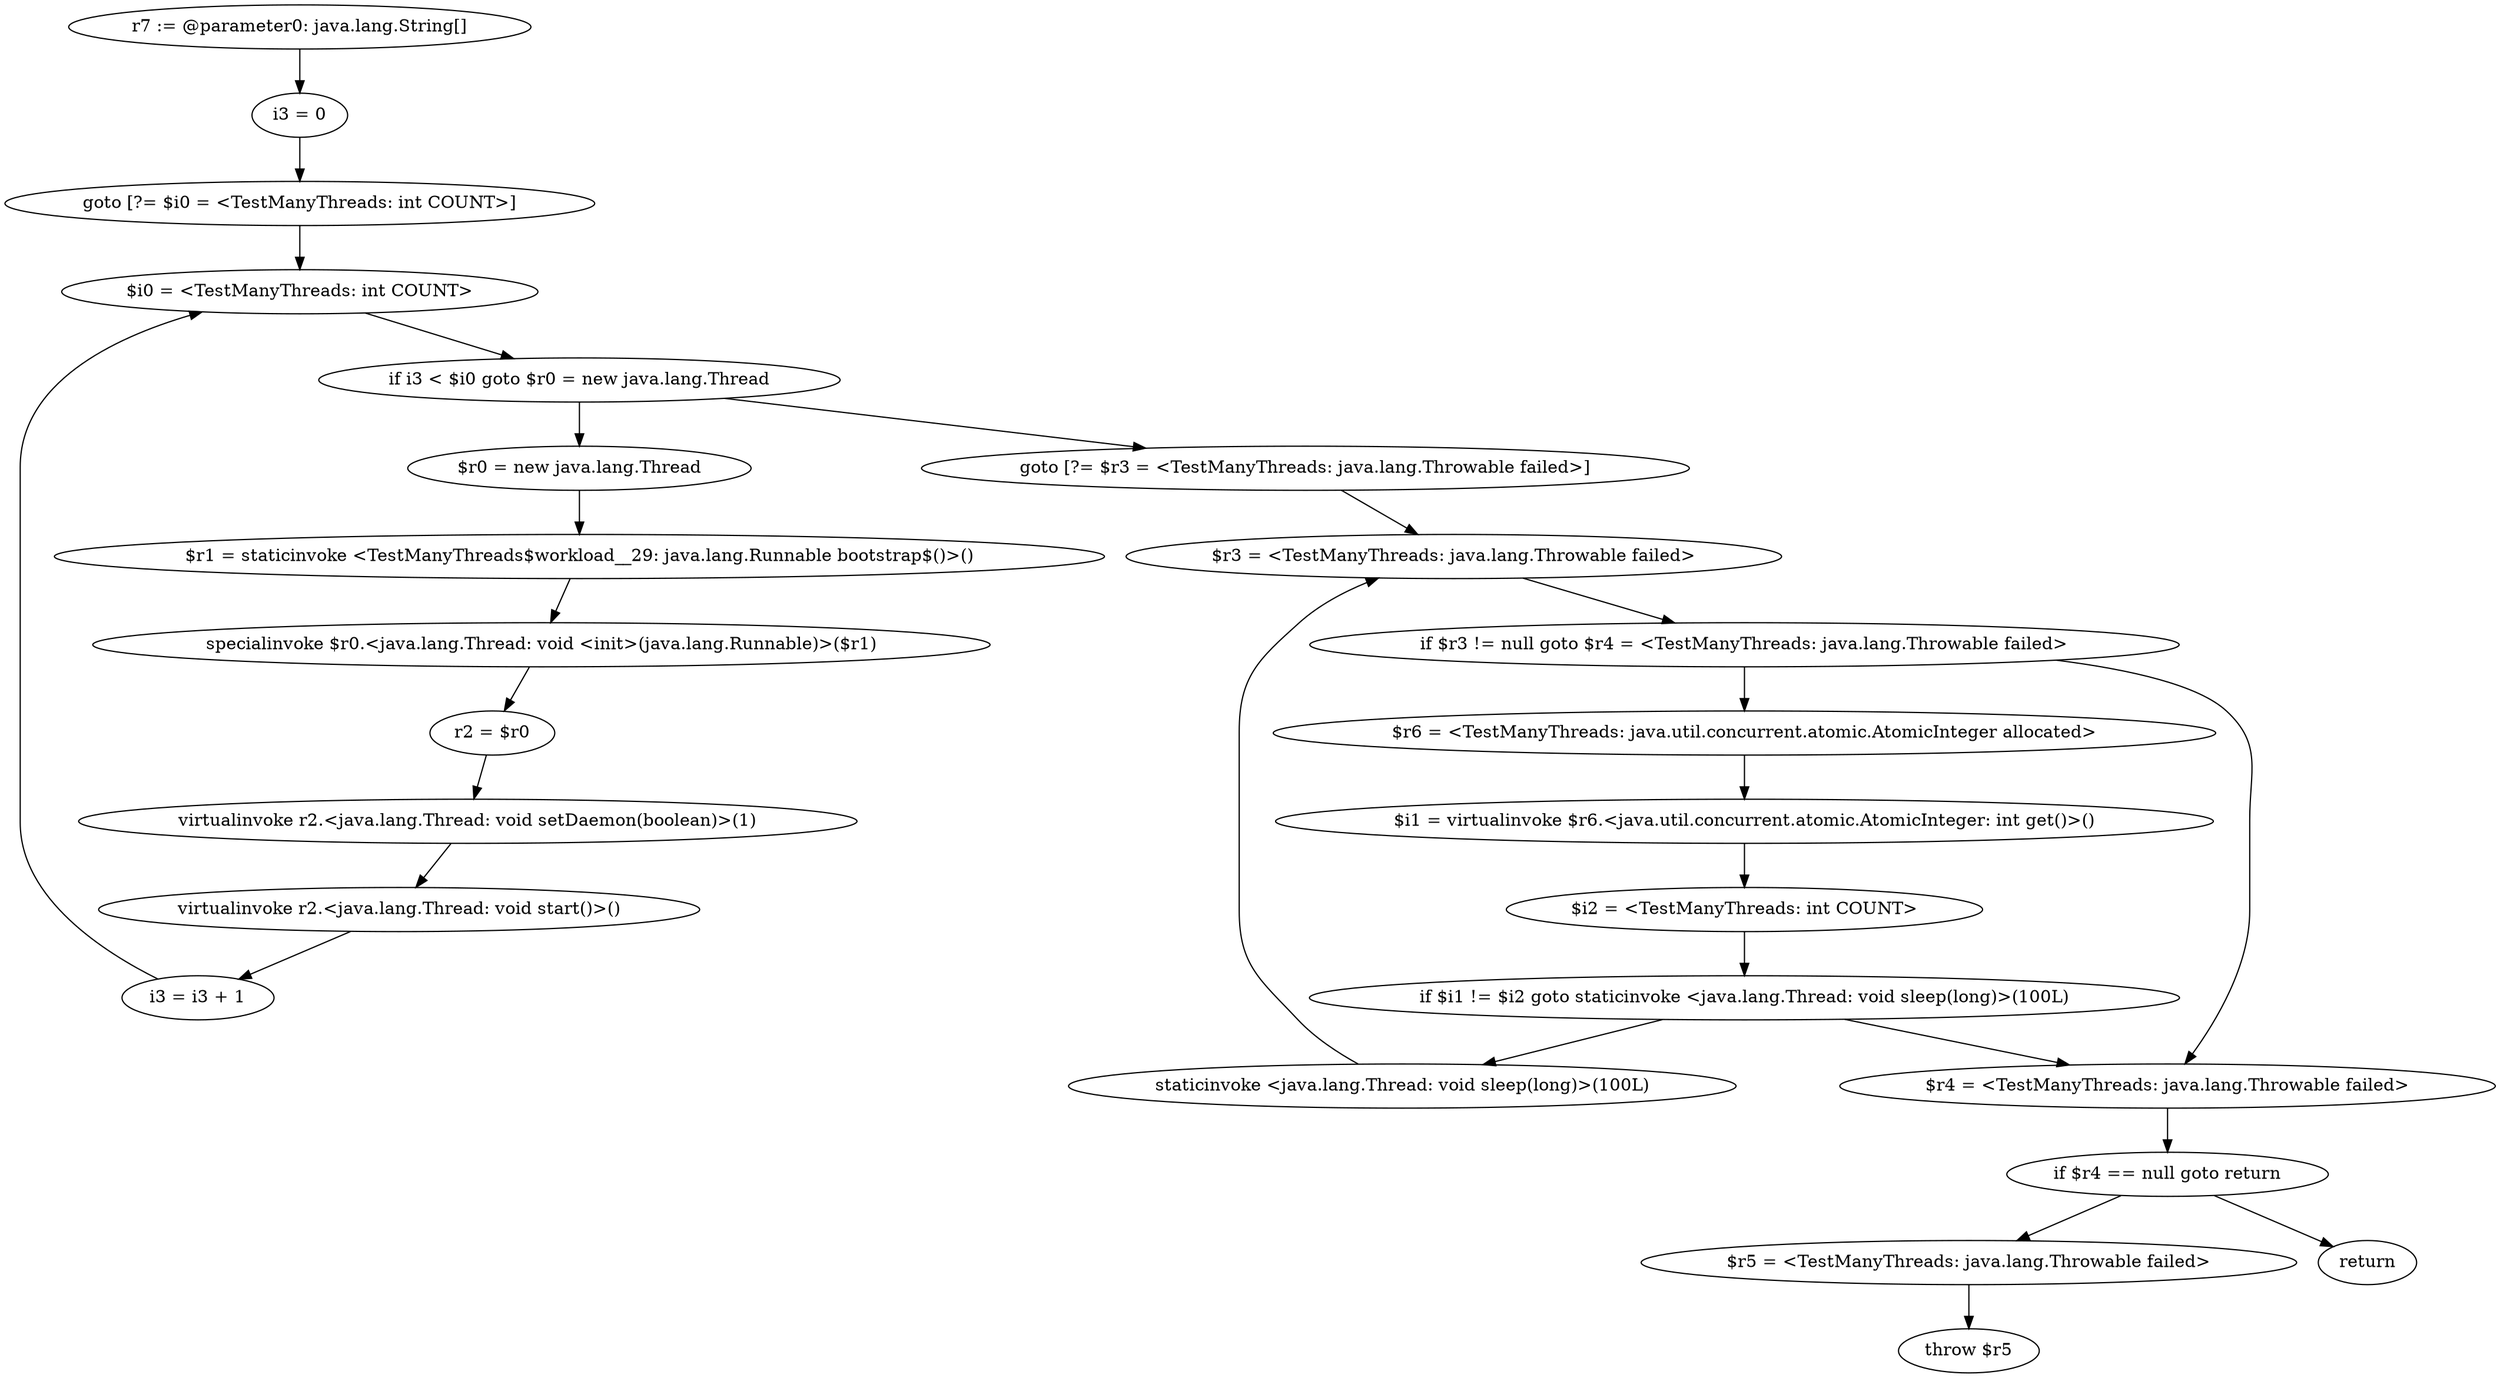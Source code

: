 digraph "unitGraph" {
    "r7 := @parameter0: java.lang.String[]"
    "i3 = 0"
    "goto [?= $i0 = <TestManyThreads: int COUNT>]"
    "$r0 = new java.lang.Thread"
    "$r1 = staticinvoke <TestManyThreads$workload__29: java.lang.Runnable bootstrap$()>()"
    "specialinvoke $r0.<java.lang.Thread: void <init>(java.lang.Runnable)>($r1)"
    "r2 = $r0"
    "virtualinvoke r2.<java.lang.Thread: void setDaemon(boolean)>(1)"
    "virtualinvoke r2.<java.lang.Thread: void start()>()"
    "i3 = i3 + 1"
    "$i0 = <TestManyThreads: int COUNT>"
    "if i3 < $i0 goto $r0 = new java.lang.Thread"
    "goto [?= $r3 = <TestManyThreads: java.lang.Throwable failed>]"
    "staticinvoke <java.lang.Thread: void sleep(long)>(100L)"
    "$r3 = <TestManyThreads: java.lang.Throwable failed>"
    "if $r3 != null goto $r4 = <TestManyThreads: java.lang.Throwable failed>"
    "$r6 = <TestManyThreads: java.util.concurrent.atomic.AtomicInteger allocated>"
    "$i1 = virtualinvoke $r6.<java.util.concurrent.atomic.AtomicInteger: int get()>()"
    "$i2 = <TestManyThreads: int COUNT>"
    "if $i1 != $i2 goto staticinvoke <java.lang.Thread: void sleep(long)>(100L)"
    "$r4 = <TestManyThreads: java.lang.Throwable failed>"
    "if $r4 == null goto return"
    "$r5 = <TestManyThreads: java.lang.Throwable failed>"
    "throw $r5"
    "return"
    "r7 := @parameter0: java.lang.String[]"->"i3 = 0";
    "i3 = 0"->"goto [?= $i0 = <TestManyThreads: int COUNT>]";
    "goto [?= $i0 = <TestManyThreads: int COUNT>]"->"$i0 = <TestManyThreads: int COUNT>";
    "$r0 = new java.lang.Thread"->"$r1 = staticinvoke <TestManyThreads$workload__29: java.lang.Runnable bootstrap$()>()";
    "$r1 = staticinvoke <TestManyThreads$workload__29: java.lang.Runnable bootstrap$()>()"->"specialinvoke $r0.<java.lang.Thread: void <init>(java.lang.Runnable)>($r1)";
    "specialinvoke $r0.<java.lang.Thread: void <init>(java.lang.Runnable)>($r1)"->"r2 = $r0";
    "r2 = $r0"->"virtualinvoke r2.<java.lang.Thread: void setDaemon(boolean)>(1)";
    "virtualinvoke r2.<java.lang.Thread: void setDaemon(boolean)>(1)"->"virtualinvoke r2.<java.lang.Thread: void start()>()";
    "virtualinvoke r2.<java.lang.Thread: void start()>()"->"i3 = i3 + 1";
    "i3 = i3 + 1"->"$i0 = <TestManyThreads: int COUNT>";
    "$i0 = <TestManyThreads: int COUNT>"->"if i3 < $i0 goto $r0 = new java.lang.Thread";
    "if i3 < $i0 goto $r0 = new java.lang.Thread"->"goto [?= $r3 = <TestManyThreads: java.lang.Throwable failed>]";
    "if i3 < $i0 goto $r0 = new java.lang.Thread"->"$r0 = new java.lang.Thread";
    "goto [?= $r3 = <TestManyThreads: java.lang.Throwable failed>]"->"$r3 = <TestManyThreads: java.lang.Throwable failed>";
    "staticinvoke <java.lang.Thread: void sleep(long)>(100L)"->"$r3 = <TestManyThreads: java.lang.Throwable failed>";
    "$r3 = <TestManyThreads: java.lang.Throwable failed>"->"if $r3 != null goto $r4 = <TestManyThreads: java.lang.Throwable failed>";
    "if $r3 != null goto $r4 = <TestManyThreads: java.lang.Throwable failed>"->"$r6 = <TestManyThreads: java.util.concurrent.atomic.AtomicInteger allocated>";
    "if $r3 != null goto $r4 = <TestManyThreads: java.lang.Throwable failed>"->"$r4 = <TestManyThreads: java.lang.Throwable failed>";
    "$r6 = <TestManyThreads: java.util.concurrent.atomic.AtomicInteger allocated>"->"$i1 = virtualinvoke $r6.<java.util.concurrent.atomic.AtomicInteger: int get()>()";
    "$i1 = virtualinvoke $r6.<java.util.concurrent.atomic.AtomicInteger: int get()>()"->"$i2 = <TestManyThreads: int COUNT>";
    "$i2 = <TestManyThreads: int COUNT>"->"if $i1 != $i2 goto staticinvoke <java.lang.Thread: void sleep(long)>(100L)";
    "if $i1 != $i2 goto staticinvoke <java.lang.Thread: void sleep(long)>(100L)"->"$r4 = <TestManyThreads: java.lang.Throwable failed>";
    "if $i1 != $i2 goto staticinvoke <java.lang.Thread: void sleep(long)>(100L)"->"staticinvoke <java.lang.Thread: void sleep(long)>(100L)";
    "$r4 = <TestManyThreads: java.lang.Throwable failed>"->"if $r4 == null goto return";
    "if $r4 == null goto return"->"$r5 = <TestManyThreads: java.lang.Throwable failed>";
    "if $r4 == null goto return"->"return";
    "$r5 = <TestManyThreads: java.lang.Throwable failed>"->"throw $r5";
}
